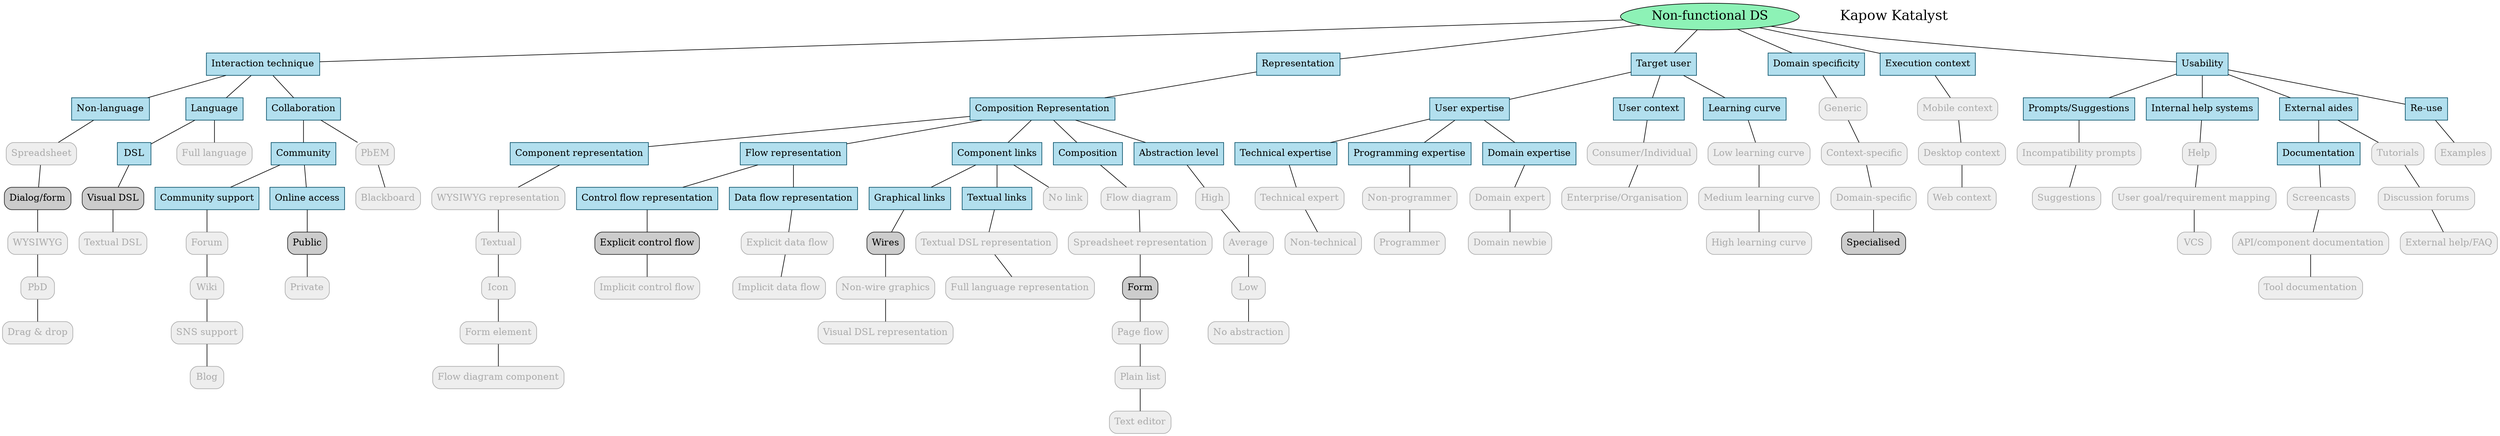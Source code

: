 digraph output {node [color="047b35",fillcolor="#8df2b6",style=filled fontsize="20"];
"Non-functional DS"node [color="#FFFFFF",fillcolor="#FFFFFF",style=filled, fontcolor="#000000" fontsize="22"]; 
 "Kapow Katalyst" 



node[shape=box,color="#004a63",fillcolor=lightblue2,style=filled fontsize="15"];
"Interaction technique","Representation","Target user","Domain specificity","Execution context","Usability","Non-language","Language","DSL","Collaboration","Community","Community support","Online access","Component representation","Composition Representation","Flow representation","Control flow representation","Data flow representation","Component links","Graphical links","Textual links","Composition","Technical expertise","User expertise","Abstraction level","User context","Prompts/Suggestions","Internal help systems","External aides","Documentation","Re-use","Learning curve","Programming expertise","Domain expertise"

node [color="#222222", style="rounded,filled", shape=rect, fontcolor="#000000", fillcolor="#CCCCCC"];
"Dialog/form","Visual DSL","Public","Explicit control flow","Wires","Form","Specialised"

node [color="#AAAAAA", style="rounded,filled", shape=rect, fontcolor="#AAAAAA", fillcolor="#EEEEEE"];
"Spreadsheet","WYSIWYG","PbD","Drag & drop","Full language","Textual DSL","PbEM","Blackboard","Forum","Wiki","Private","WYSIWYG representation","Textual","Icon","Implicit control flow","Explicit data flow","Implicit data flow","Non-wire graphics","Visual DSL representation","Textual DSL representation","Full language representation","Flow diagram","Spreadsheet representation","Page flow","High","Average","Low","Domain expert","Domain newbie","Technical expert","Non-technical","Consumer/Individual","Enterprise/Organisation","Plain list","SNS support","Generic","Context-specific","Domain-specific","Mobile context","Desktop context","Web context","Incompatibility prompts","Suggestions","Help","User goal/requirement mapping","VCS","Tutorials","Discussion forums","Screencasts","API/component documentation","Examples","No link","External help/FAQ","Blog","No abstraction","Text editor","Form element","Tool documentation","Flow diagram component","Low learning curve","Medium learning curve","High learning curve","Non-programmer","Programmer"



"Non-functional DS"->"Interaction technique" [arrowhead=none]
"Non-functional DS"->"Representation" [arrowhead=none]
"Non-functional DS"->"Target user" [arrowhead=none]
"Non-functional DS"->"Domain specificity" [arrowhead=none]
"Non-functional DS"->"Execution context" [arrowhead=none]
"Non-functional DS"->"Usability" [arrowhead=none]
"Interaction technique"->"Non-language" [arrowhead=none]
"Interaction technique"->"Language" [arrowhead=none]
"Language"->"DSL" [arrowhead=none]
"Interaction technique"->"Collaboration" [arrowhead=none]
"Collaboration"->"Community" [arrowhead=none]
"Community"->"Community support" [arrowhead=none]
"Community"->"Online access" [arrowhead=none]
"Composition Representation"->"Component representation" [arrowhead=none]
"Composition Representation"->"Flow representation" [arrowhead=none]
"Flow representation"->"Control flow representation" [arrowhead=none]
"Flow representation"->"Data flow representation" [arrowhead=none]
"Composition Representation"->"Component links" [arrowhead=none]
"Component links"->"Graphical links" [arrowhead=none]
"Component links"->"Textual links" [arrowhead=none]
"Composition Representation"->"Composition" [arrowhead=none]
"User expertise"->"Technical expertise" [arrowhead=none]
"Composition Representation"->"Abstraction level" [arrowhead=none]
"Target user"->"User expertise" [arrowhead=none]
"Target user"->"User context" [arrowhead=none]
"Usability"->"Prompts/Suggestions" [arrowhead=none]
"Usability"->"Internal help systems" [arrowhead=none]
"Usability"->"External aides" [arrowhead=none]
"External aides"->"Documentation" [arrowhead=none]
"Usability"->"Re-use" [arrowhead=none]
"Target user"->"Learning curve" [arrowhead=none]
"User expertise"->"Programming expertise" [arrowhead=none]
"Representation"->"Composition Representation" [arrowhead=none]
"User expertise"->"Domain expertise" [arrowhead=none]
"Non-language"->"Spreadsheet"->"Dialog/form"->"WYSIWYG"->"PbD"->"Drag & drop" [arrowhead=none]
"Language"->"Full language" [arrowhead=none]
"DSL"->"Visual DSL"->"Textual DSL" [arrowhead=none]
"Collaboration"->"PbEM"->"Blackboard" [arrowhead=none]
"Community support"->"Forum"->"Wiki"->"SNS support"->"Blog" [arrowhead=none]
"Online access"->"Public"->"Private" [arrowhead=none]
"Component representation"->"WYSIWYG representation"->"Textual"->"Icon"->"Form element"->"Flow diagram component" [arrowhead=none]
"Control flow representation"->"Explicit control flow"->"Implicit control flow" [arrowhead=none]
"Data flow representation"->"Explicit data flow"->"Implicit data flow" [arrowhead=none]
"Graphical links"->"Wires"->"Non-wire graphics"->"Visual DSL representation" [arrowhead=none]
"Textual links"->"Textual DSL representation"->"Full language representation" [arrowhead=none]
"Composition"->"Flow diagram"->"Spreadsheet representation"->"Form"->"Page flow"->"Plain list"->"Text editor" [arrowhead=none]
"Abstraction level"->"High"->"Average"->"Low"->"No abstraction" [arrowhead=none]
"Domain expertise"->"Domain expert"->"Domain newbie" [arrowhead=none]
"Technical expertise"->"Technical expert"->"Non-technical" [arrowhead=none]
"User context"->"Consumer/Individual"->"Enterprise/Organisation" [arrowhead=none]
"Domain specificity"->"Generic"->"Context-specific"->"Domain-specific"->"Specialised" [arrowhead=none]
"Execution context"->"Mobile context"->"Desktop context"->"Web context" [arrowhead=none]
"Prompts/Suggestions"->"Incompatibility prompts"->"Suggestions" [arrowhead=none]
"Internal help systems"->"Help"->"User goal/requirement mapping"->"VCS" [arrowhead=none]
"External aides"->"Tutorials"->"Discussion forums"->"External help/FAQ" [arrowhead=none]
"Documentation"->"Screencasts"->"API/component documentation"->"Tool documentation" [arrowhead=none]
"Re-use"->"Examples" [arrowhead=none]
"Component links"->"No link" [arrowhead=none]
"Learning curve"->"Low learning curve"->"Medium learning curve"->"High learning curve" [arrowhead=none]
"Programming expertise"->"Non-programmer"->"Programmer" [arrowhead=none]}
